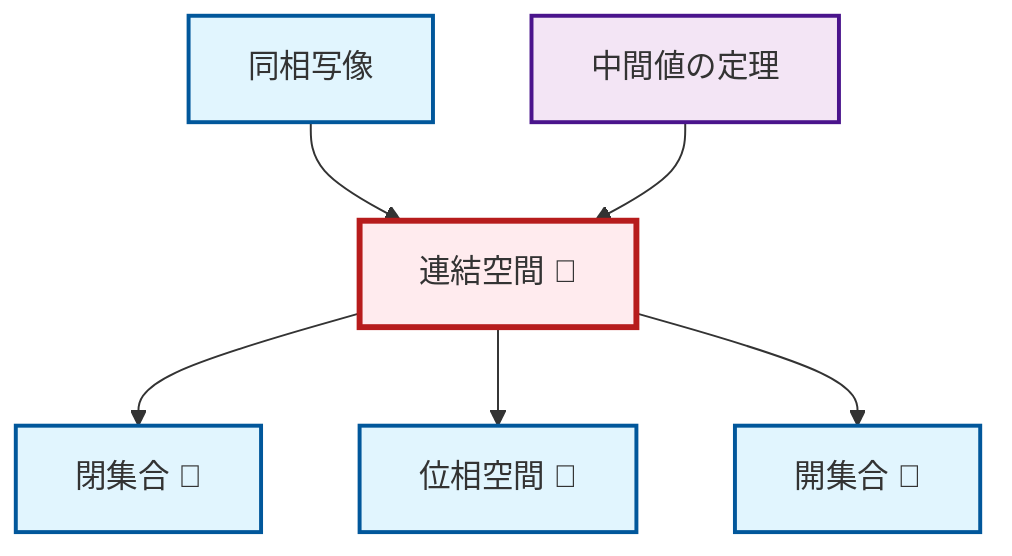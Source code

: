 graph TD
    classDef definition fill:#e1f5fe,stroke:#01579b,stroke-width:2px
    classDef theorem fill:#f3e5f5,stroke:#4a148c,stroke-width:2px
    classDef axiom fill:#fff3e0,stroke:#e65100,stroke-width:2px
    classDef example fill:#e8f5e9,stroke:#1b5e20,stroke-width:2px
    classDef current fill:#ffebee,stroke:#b71c1c,stroke-width:3px
    def-connected["連結空間 📝"]:::definition
    def-homeomorphism["同相写像"]:::definition
    thm-intermediate-value["中間値の定理"]:::theorem
    def-closed-set["閉集合 📝"]:::definition
    def-open-set["開集合 📝"]:::definition
    def-topological-space["位相空間 📝"]:::definition
    def-connected --> def-closed-set
    def-homeomorphism --> def-connected
    def-connected --> def-topological-space
    def-connected --> def-open-set
    thm-intermediate-value --> def-connected
    class def-connected current